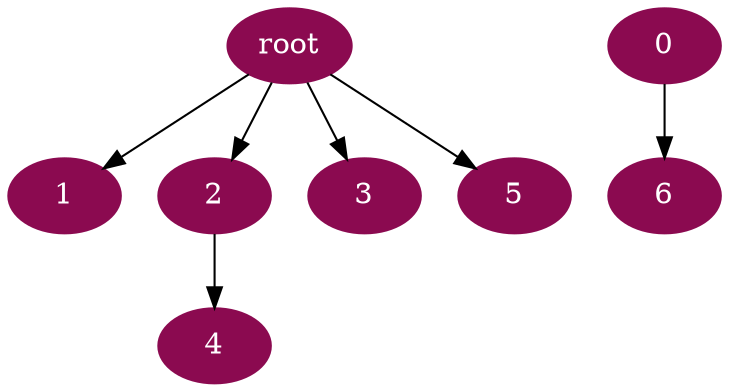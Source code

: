 digraph G {
node [color=deeppink4, style=filled, fontcolor=white];
"root" -> 1;
"root" -> 2;
"root" -> 3;
2 -> 4;
"root" -> 5;
0 -> 6;
}
